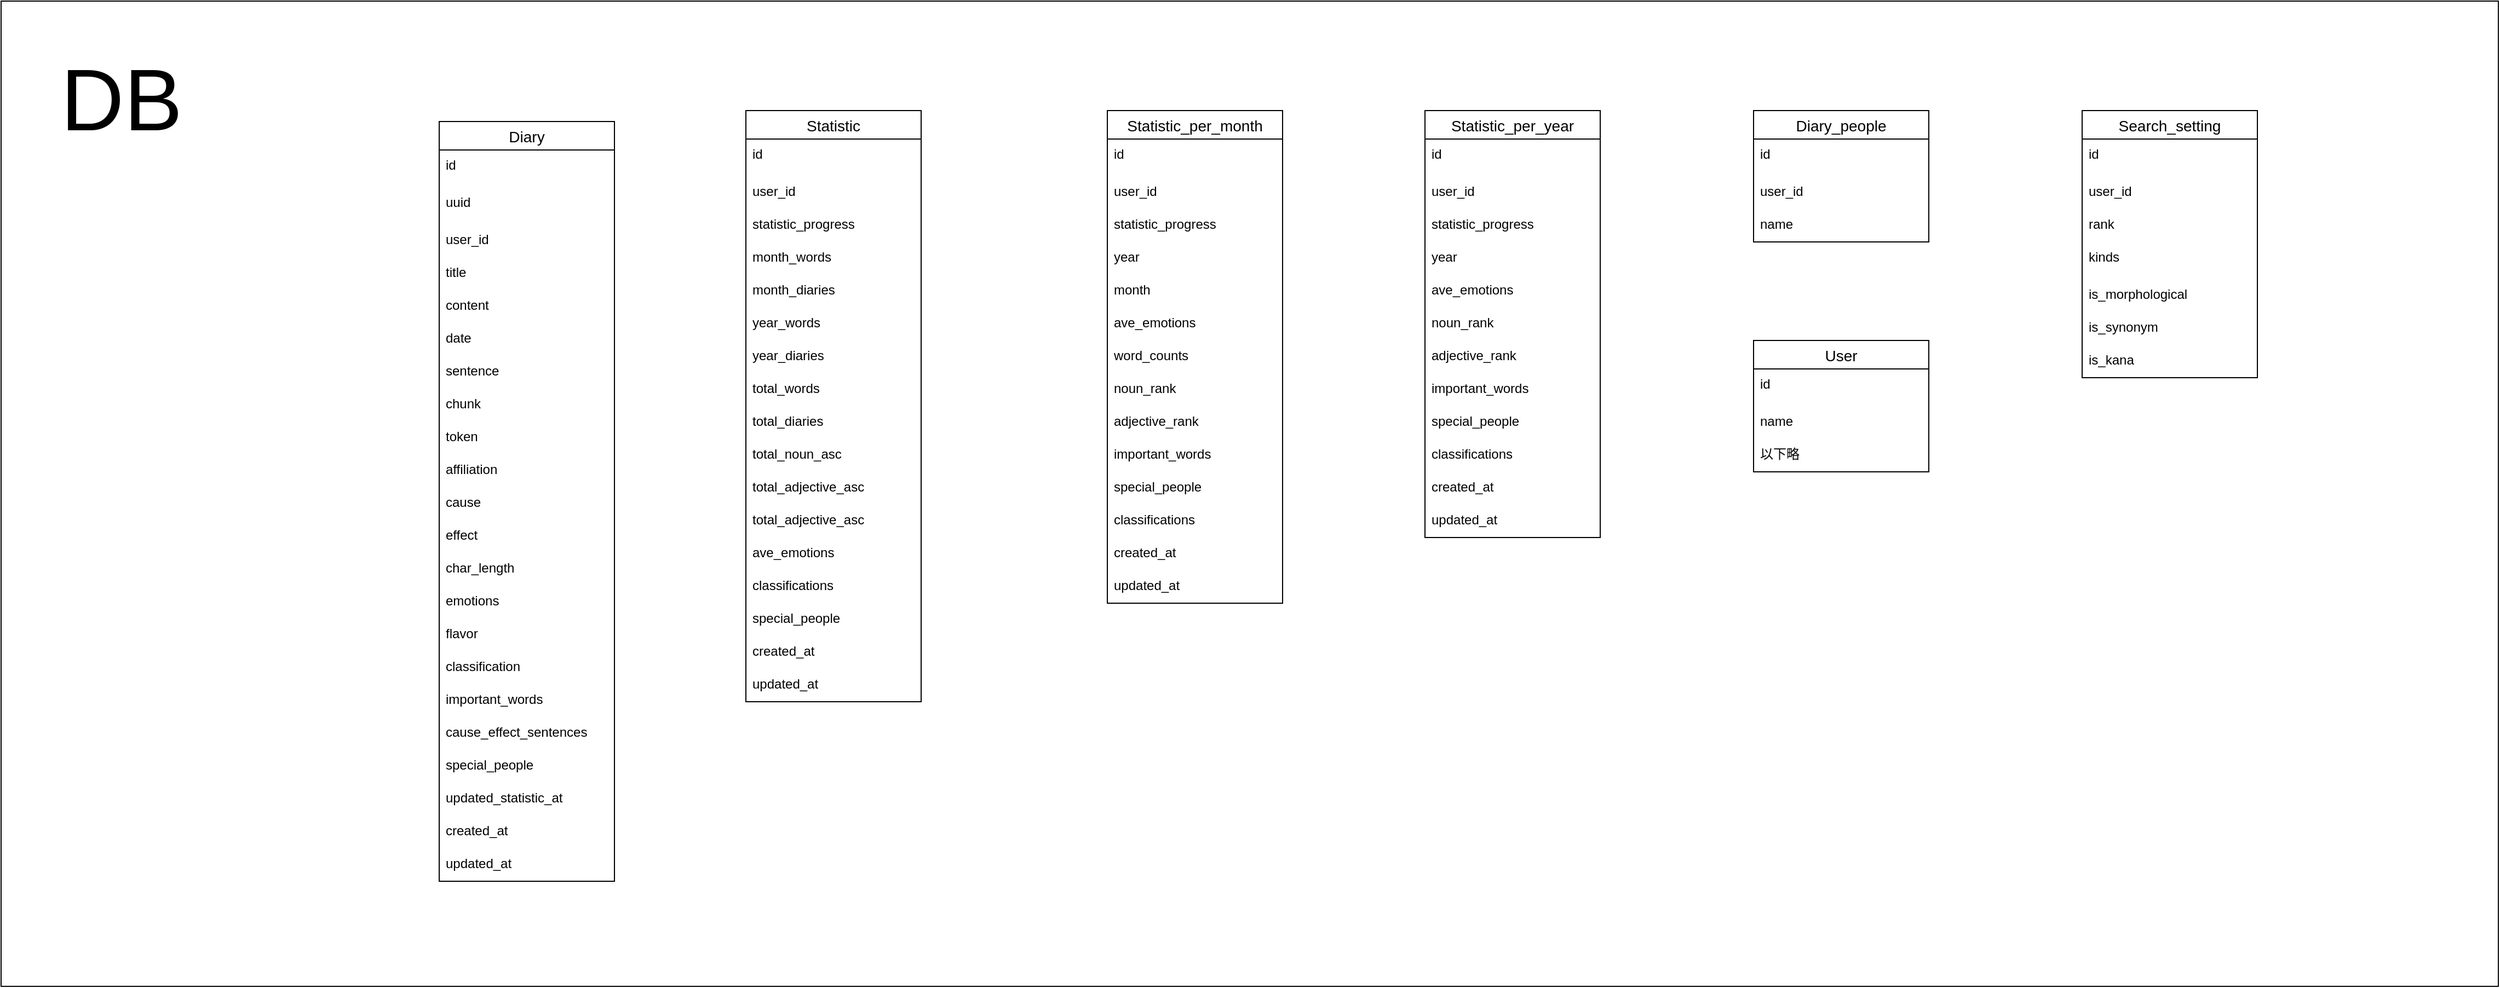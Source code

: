<mxfile>
    <diagram id="qtfk5og69BgMeNozcCLc" name="Page-1">
        <mxGraphModel dx="1395" dy="1540" grid="1" gridSize="10" guides="1" tooltips="1" connect="1" arrows="1" fold="1" page="1" pageScale="1" pageWidth="827" pageHeight="1169" math="0" shadow="0">
            <root>
                <mxCell id="0"/>
                <mxCell id="1" parent="0"/>
                <mxCell id="g4WrYvB8RdJQh1RJ1ry5-81" value="" style="rounded=0;whiteSpace=wrap;html=1;fillColor=none;" parent="1" vertex="1">
                    <mxGeometry x="-230" y="-210" width="2280" height="900" as="geometry"/>
                </mxCell>
                <mxCell id="g4WrYvB8RdJQh1RJ1ry5-2" value="Statistic" style="swimlane;fontStyle=0;childLayout=stackLayout;horizontal=1;startSize=26;horizontalStack=0;resizeParent=1;resizeParentMax=0;resizeLast=0;collapsible=1;marginBottom=0;align=center;fontSize=14;" parent="1" vertex="1">
                    <mxGeometry x="450" y="-110" width="160" height="540" as="geometry"/>
                </mxCell>
                <mxCell id="g4WrYvB8RdJQh1RJ1ry5-3" value="id" style="text;strokeColor=none;fillColor=none;spacingLeft=4;spacingRight=4;overflow=hidden;rotatable=0;points=[[0,0.5],[1,0.5]];portConstraint=eastwest;fontSize=12;" parent="g4WrYvB8RdJQh1RJ1ry5-2" vertex="1">
                    <mxGeometry y="26" width="160" height="34" as="geometry"/>
                </mxCell>
                <mxCell id="g4WrYvB8RdJQh1RJ1ry5-29" value="user_id" style="text;strokeColor=none;fillColor=none;spacingLeft=4;spacingRight=4;overflow=hidden;rotatable=0;points=[[0,0.5],[1,0.5]];portConstraint=eastwest;fontSize=12;" parent="g4WrYvB8RdJQh1RJ1ry5-2" vertex="1">
                    <mxGeometry y="60" width="160" height="30" as="geometry"/>
                </mxCell>
                <mxCell id="g4WrYvB8RdJQh1RJ1ry5-40" value="statistic_progress" style="text;strokeColor=none;fillColor=none;spacingLeft=4;spacingRight=4;overflow=hidden;rotatable=0;points=[[0,0.5],[1,0.5]];portConstraint=eastwest;fontSize=12;" parent="g4WrYvB8RdJQh1RJ1ry5-2" vertex="1">
                    <mxGeometry y="90" width="160" height="30" as="geometry"/>
                </mxCell>
                <mxCell id="g4WrYvB8RdJQh1RJ1ry5-39" value="month_words" style="text;strokeColor=none;fillColor=none;spacingLeft=4;spacingRight=4;overflow=hidden;rotatable=0;points=[[0,0.5],[1,0.5]];portConstraint=eastwest;fontSize=12;" parent="g4WrYvB8RdJQh1RJ1ry5-2" vertex="1">
                    <mxGeometry y="120" width="160" height="30" as="geometry"/>
                </mxCell>
                <mxCell id="g4WrYvB8RdJQh1RJ1ry5-38" value="month_diaries" style="text;strokeColor=none;fillColor=none;spacingLeft=4;spacingRight=4;overflow=hidden;rotatable=0;points=[[0,0.5],[1,0.5]];portConstraint=eastwest;fontSize=12;" parent="g4WrYvB8RdJQh1RJ1ry5-2" vertex="1">
                    <mxGeometry y="150" width="160" height="30" as="geometry"/>
                </mxCell>
                <mxCell id="g4WrYvB8RdJQh1RJ1ry5-28" value="year_words" style="text;strokeColor=none;fillColor=none;spacingLeft=4;spacingRight=4;overflow=hidden;rotatable=0;points=[[0,0.5],[1,0.5]];portConstraint=eastwest;fontSize=12;" parent="g4WrYvB8RdJQh1RJ1ry5-2" vertex="1">
                    <mxGeometry y="180" width="160" height="30" as="geometry"/>
                </mxCell>
                <mxCell id="g4WrYvB8RdJQh1RJ1ry5-43" value="year_diaries" style="text;strokeColor=none;fillColor=none;spacingLeft=4;spacingRight=4;overflow=hidden;rotatable=0;points=[[0,0.5],[1,0.5]];portConstraint=eastwest;fontSize=12;" parent="g4WrYvB8RdJQh1RJ1ry5-2" vertex="1">
                    <mxGeometry y="210" width="160" height="30" as="geometry"/>
                </mxCell>
                <mxCell id="g4WrYvB8RdJQh1RJ1ry5-41" value="total_words" style="text;strokeColor=none;fillColor=none;spacingLeft=4;spacingRight=4;overflow=hidden;rotatable=0;points=[[0,0.5],[1,0.5]];portConstraint=eastwest;fontSize=12;" parent="g4WrYvB8RdJQh1RJ1ry5-2" vertex="1">
                    <mxGeometry y="240" width="160" height="30" as="geometry"/>
                </mxCell>
                <mxCell id="g4WrYvB8RdJQh1RJ1ry5-4" value="total_diaries" style="text;strokeColor=none;fillColor=none;spacingLeft=4;spacingRight=4;overflow=hidden;rotatable=0;points=[[0,0.5],[1,0.5]];portConstraint=eastwest;fontSize=12;" parent="g4WrYvB8RdJQh1RJ1ry5-2" vertex="1">
                    <mxGeometry y="270" width="160" height="30" as="geometry"/>
                </mxCell>
                <mxCell id="g4WrYvB8RdJQh1RJ1ry5-34" value="total_noun_asc" style="text;strokeColor=none;fillColor=none;spacingLeft=4;spacingRight=4;overflow=hidden;rotatable=0;points=[[0,0.5],[1,0.5]];portConstraint=eastwest;fontSize=12;" parent="g4WrYvB8RdJQh1RJ1ry5-2" vertex="1">
                    <mxGeometry y="300" width="160" height="30" as="geometry"/>
                </mxCell>
                <mxCell id="g4WrYvB8RdJQh1RJ1ry5-32" value="total_adjective_asc" style="text;strokeColor=none;fillColor=none;spacingLeft=4;spacingRight=4;overflow=hidden;rotatable=0;points=[[0,0.5],[1,0.5]];portConstraint=eastwest;fontSize=12;" parent="g4WrYvB8RdJQh1RJ1ry5-2" vertex="1">
                    <mxGeometry y="330" width="160" height="30" as="geometry"/>
                </mxCell>
                <mxCell id="g4WrYvB8RdJQh1RJ1ry5-42" value="total_adjective_asc" style="text;strokeColor=none;fillColor=none;spacingLeft=4;spacingRight=4;overflow=hidden;rotatable=0;points=[[0,0.5],[1,0.5]];portConstraint=eastwest;fontSize=12;" parent="g4WrYvB8RdJQh1RJ1ry5-2" vertex="1">
                    <mxGeometry y="360" width="160" height="30" as="geometry"/>
                </mxCell>
                <mxCell id="g4WrYvB8RdJQh1RJ1ry5-36" value="ave_emotions" style="text;strokeColor=none;fillColor=none;spacingLeft=4;spacingRight=4;overflow=hidden;rotatable=0;points=[[0,0.5],[1,0.5]];portConstraint=eastwest;fontSize=12;" parent="g4WrYvB8RdJQh1RJ1ry5-2" vertex="1">
                    <mxGeometry y="390" width="160" height="30" as="geometry"/>
                </mxCell>
                <mxCell id="g4WrYvB8RdJQh1RJ1ry5-35" value="classifications" style="text;strokeColor=none;fillColor=none;spacingLeft=4;spacingRight=4;overflow=hidden;rotatable=0;points=[[0,0.5],[1,0.5]];portConstraint=eastwest;fontSize=12;" parent="g4WrYvB8RdJQh1RJ1ry5-2" vertex="1">
                    <mxGeometry y="420" width="160" height="30" as="geometry"/>
                </mxCell>
                <mxCell id="g4WrYvB8RdJQh1RJ1ry5-30" value="special_people" style="text;strokeColor=none;fillColor=none;spacingLeft=4;spacingRight=4;overflow=hidden;rotatable=0;points=[[0,0.5],[1,0.5]];portConstraint=eastwest;fontSize=12;" parent="g4WrYvB8RdJQh1RJ1ry5-2" vertex="1">
                    <mxGeometry y="450" width="160" height="30" as="geometry"/>
                </mxCell>
                <mxCell id="g4WrYvB8RdJQh1RJ1ry5-33" value="created_at" style="text;strokeColor=none;fillColor=none;spacingLeft=4;spacingRight=4;overflow=hidden;rotatable=0;points=[[0,0.5],[1,0.5]];portConstraint=eastwest;fontSize=12;" parent="g4WrYvB8RdJQh1RJ1ry5-2" vertex="1">
                    <mxGeometry y="480" width="160" height="30" as="geometry"/>
                </mxCell>
                <mxCell id="g4WrYvB8RdJQh1RJ1ry5-31" value="updated_at" style="text;strokeColor=none;fillColor=none;spacingLeft=4;spacingRight=4;overflow=hidden;rotatable=0;points=[[0,0.5],[1,0.5]];portConstraint=eastwest;fontSize=12;" parent="g4WrYvB8RdJQh1RJ1ry5-2" vertex="1">
                    <mxGeometry y="510" width="160" height="30" as="geometry"/>
                </mxCell>
                <mxCell id="g4WrYvB8RdJQh1RJ1ry5-44" value="Statistic_per_month" style="swimlane;fontStyle=0;childLayout=stackLayout;horizontal=1;startSize=26;horizontalStack=0;resizeParent=1;resizeParentMax=0;resizeLast=0;collapsible=1;marginBottom=0;align=center;fontSize=14;" parent="1" vertex="1">
                    <mxGeometry x="780" y="-110" width="160" height="450" as="geometry"/>
                </mxCell>
                <mxCell id="g4WrYvB8RdJQh1RJ1ry5-45" value="id" style="text;strokeColor=none;fillColor=none;spacingLeft=4;spacingRight=4;overflow=hidden;rotatable=0;points=[[0,0.5],[1,0.5]];portConstraint=eastwest;fontSize=12;" parent="g4WrYvB8RdJQh1RJ1ry5-44" vertex="1">
                    <mxGeometry y="26" width="160" height="34" as="geometry"/>
                </mxCell>
                <mxCell id="g4WrYvB8RdJQh1RJ1ry5-46" value="user_id" style="text;strokeColor=none;fillColor=none;spacingLeft=4;spacingRight=4;overflow=hidden;rotatable=0;points=[[0,0.5],[1,0.5]];portConstraint=eastwest;fontSize=12;" parent="g4WrYvB8RdJQh1RJ1ry5-44" vertex="1">
                    <mxGeometry y="60" width="160" height="30" as="geometry"/>
                </mxCell>
                <mxCell id="g4WrYvB8RdJQh1RJ1ry5-63" value="statistic_progress" style="text;strokeColor=none;fillColor=none;spacingLeft=4;spacingRight=4;overflow=hidden;rotatable=0;points=[[0,0.5],[1,0.5]];portConstraint=eastwest;fontSize=12;" parent="g4WrYvB8RdJQh1RJ1ry5-44" vertex="1">
                    <mxGeometry y="90" width="160" height="30" as="geometry"/>
                </mxCell>
                <mxCell id="g4WrYvB8RdJQh1RJ1ry5-47" value="year" style="text;strokeColor=none;fillColor=none;spacingLeft=4;spacingRight=4;overflow=hidden;rotatable=0;points=[[0,0.5],[1,0.5]];portConstraint=eastwest;fontSize=12;" parent="g4WrYvB8RdJQh1RJ1ry5-44" vertex="1">
                    <mxGeometry y="120" width="160" height="30" as="geometry"/>
                </mxCell>
                <mxCell id="g4WrYvB8RdJQh1RJ1ry5-48" value="month" style="text;strokeColor=none;fillColor=none;spacingLeft=4;spacingRight=4;overflow=hidden;rotatable=0;points=[[0,0.5],[1,0.5]];portConstraint=eastwest;fontSize=12;" parent="g4WrYvB8RdJQh1RJ1ry5-44" vertex="1">
                    <mxGeometry y="150" width="160" height="30" as="geometry"/>
                </mxCell>
                <mxCell id="g4WrYvB8RdJQh1RJ1ry5-49" value="ave_emotions" style="text;strokeColor=none;fillColor=none;spacingLeft=4;spacingRight=4;overflow=hidden;rotatable=0;points=[[0,0.5],[1,0.5]];portConstraint=eastwest;fontSize=12;" parent="g4WrYvB8RdJQh1RJ1ry5-44" vertex="1">
                    <mxGeometry y="180" width="160" height="30" as="geometry"/>
                </mxCell>
                <mxCell id="g4WrYvB8RdJQh1RJ1ry5-50" value="word_counts" style="text;strokeColor=none;fillColor=none;spacingLeft=4;spacingRight=4;overflow=hidden;rotatable=0;points=[[0,0.5],[1,0.5]];portConstraint=eastwest;fontSize=12;" parent="g4WrYvB8RdJQh1RJ1ry5-44" vertex="1">
                    <mxGeometry y="210" width="160" height="30" as="geometry"/>
                </mxCell>
                <mxCell id="g4WrYvB8RdJQh1RJ1ry5-51" value="noun_rank" style="text;strokeColor=none;fillColor=none;spacingLeft=4;spacingRight=4;overflow=hidden;rotatable=0;points=[[0,0.5],[1,0.5]];portConstraint=eastwest;fontSize=12;" parent="g4WrYvB8RdJQh1RJ1ry5-44" vertex="1">
                    <mxGeometry y="240" width="160" height="30" as="geometry"/>
                </mxCell>
                <mxCell id="g4WrYvB8RdJQh1RJ1ry5-52" value="adjective_rank" style="text;strokeColor=none;fillColor=none;spacingLeft=4;spacingRight=4;overflow=hidden;rotatable=0;points=[[0,0.5],[1,0.5]];portConstraint=eastwest;fontSize=12;" parent="g4WrYvB8RdJQh1RJ1ry5-44" vertex="1">
                    <mxGeometry y="270" width="160" height="30" as="geometry"/>
                </mxCell>
                <mxCell id="g4WrYvB8RdJQh1RJ1ry5-53" value="important_words" style="text;strokeColor=none;fillColor=none;spacingLeft=4;spacingRight=4;overflow=hidden;rotatable=0;points=[[0,0.5],[1,0.5]];portConstraint=eastwest;fontSize=12;" parent="g4WrYvB8RdJQh1RJ1ry5-44" vertex="1">
                    <mxGeometry y="300" width="160" height="30" as="geometry"/>
                </mxCell>
                <mxCell id="g4WrYvB8RdJQh1RJ1ry5-54" value="special_people" style="text;strokeColor=none;fillColor=none;spacingLeft=4;spacingRight=4;overflow=hidden;rotatable=0;points=[[0,0.5],[1,0.5]];portConstraint=eastwest;fontSize=12;" parent="g4WrYvB8RdJQh1RJ1ry5-44" vertex="1">
                    <mxGeometry y="330" width="160" height="30" as="geometry"/>
                </mxCell>
                <mxCell id="g4WrYvB8RdJQh1RJ1ry5-55" value="classifications" style="text;strokeColor=none;fillColor=none;spacingLeft=4;spacingRight=4;overflow=hidden;rotatable=0;points=[[0,0.5],[1,0.5]];portConstraint=eastwest;fontSize=12;" parent="g4WrYvB8RdJQh1RJ1ry5-44" vertex="1">
                    <mxGeometry y="360" width="160" height="30" as="geometry"/>
                </mxCell>
                <mxCell id="g4WrYvB8RdJQh1RJ1ry5-60" value="created_at" style="text;strokeColor=none;fillColor=none;spacingLeft=4;spacingRight=4;overflow=hidden;rotatable=0;points=[[0,0.5],[1,0.5]];portConstraint=eastwest;fontSize=12;" parent="g4WrYvB8RdJQh1RJ1ry5-44" vertex="1">
                    <mxGeometry y="390" width="160" height="30" as="geometry"/>
                </mxCell>
                <mxCell id="g4WrYvB8RdJQh1RJ1ry5-61" value="updated_at" style="text;strokeColor=none;fillColor=none;spacingLeft=4;spacingRight=4;overflow=hidden;rotatable=0;points=[[0,0.5],[1,0.5]];portConstraint=eastwest;fontSize=12;" parent="g4WrYvB8RdJQh1RJ1ry5-44" vertex="1">
                    <mxGeometry y="420" width="160" height="30" as="geometry"/>
                </mxCell>
                <mxCell id="g4WrYvB8RdJQh1RJ1ry5-64" value="Statistic_per_year" style="swimlane;fontStyle=0;childLayout=stackLayout;horizontal=1;startSize=26;horizontalStack=0;resizeParent=1;resizeParentMax=0;resizeLast=0;collapsible=1;marginBottom=0;align=center;fontSize=14;" parent="1" vertex="1">
                    <mxGeometry x="1070" y="-110" width="160" height="390" as="geometry"/>
                </mxCell>
                <mxCell id="g4WrYvB8RdJQh1RJ1ry5-65" value="id" style="text;strokeColor=none;fillColor=none;spacingLeft=4;spacingRight=4;overflow=hidden;rotatable=0;points=[[0,0.5],[1,0.5]];portConstraint=eastwest;fontSize=12;" parent="g4WrYvB8RdJQh1RJ1ry5-64" vertex="1">
                    <mxGeometry y="26" width="160" height="34" as="geometry"/>
                </mxCell>
                <mxCell id="g4WrYvB8RdJQh1RJ1ry5-66" value="user_id" style="text;strokeColor=none;fillColor=none;spacingLeft=4;spacingRight=4;overflow=hidden;rotatable=0;points=[[0,0.5],[1,0.5]];portConstraint=eastwest;fontSize=12;" parent="g4WrYvB8RdJQh1RJ1ry5-64" vertex="1">
                    <mxGeometry y="60" width="160" height="30" as="geometry"/>
                </mxCell>
                <mxCell id="g4WrYvB8RdJQh1RJ1ry5-67" value="statistic_progress" style="text;strokeColor=none;fillColor=none;spacingLeft=4;spacingRight=4;overflow=hidden;rotatable=0;points=[[0,0.5],[1,0.5]];portConstraint=eastwest;fontSize=12;" parent="g4WrYvB8RdJQh1RJ1ry5-64" vertex="1">
                    <mxGeometry y="90" width="160" height="30" as="geometry"/>
                </mxCell>
                <mxCell id="g4WrYvB8RdJQh1RJ1ry5-68" value="year" style="text;strokeColor=none;fillColor=none;spacingLeft=4;spacingRight=4;overflow=hidden;rotatable=0;points=[[0,0.5],[1,0.5]];portConstraint=eastwest;fontSize=12;" parent="g4WrYvB8RdJQh1RJ1ry5-64" vertex="1">
                    <mxGeometry y="120" width="160" height="30" as="geometry"/>
                </mxCell>
                <mxCell id="g4WrYvB8RdJQh1RJ1ry5-70" value="ave_emotions" style="text;strokeColor=none;fillColor=none;spacingLeft=4;spacingRight=4;overflow=hidden;rotatable=0;points=[[0,0.5],[1,0.5]];portConstraint=eastwest;fontSize=12;" parent="g4WrYvB8RdJQh1RJ1ry5-64" vertex="1">
                    <mxGeometry y="150" width="160" height="30" as="geometry"/>
                </mxCell>
                <mxCell id="g4WrYvB8RdJQh1RJ1ry5-72" value="noun_rank" style="text;strokeColor=none;fillColor=none;spacingLeft=4;spacingRight=4;overflow=hidden;rotatable=0;points=[[0,0.5],[1,0.5]];portConstraint=eastwest;fontSize=12;" parent="g4WrYvB8RdJQh1RJ1ry5-64" vertex="1">
                    <mxGeometry y="180" width="160" height="30" as="geometry"/>
                </mxCell>
                <mxCell id="g4WrYvB8RdJQh1RJ1ry5-73" value="adjective_rank" style="text;strokeColor=none;fillColor=none;spacingLeft=4;spacingRight=4;overflow=hidden;rotatable=0;points=[[0,0.5],[1,0.5]];portConstraint=eastwest;fontSize=12;" parent="g4WrYvB8RdJQh1RJ1ry5-64" vertex="1">
                    <mxGeometry y="210" width="160" height="30" as="geometry"/>
                </mxCell>
                <mxCell id="g4WrYvB8RdJQh1RJ1ry5-74" value="important_words" style="text;strokeColor=none;fillColor=none;spacingLeft=4;spacingRight=4;overflow=hidden;rotatable=0;points=[[0,0.5],[1,0.5]];portConstraint=eastwest;fontSize=12;" parent="g4WrYvB8RdJQh1RJ1ry5-64" vertex="1">
                    <mxGeometry y="240" width="160" height="30" as="geometry"/>
                </mxCell>
                <mxCell id="g4WrYvB8RdJQh1RJ1ry5-75" value="special_people" style="text;strokeColor=none;fillColor=none;spacingLeft=4;spacingRight=4;overflow=hidden;rotatable=0;points=[[0,0.5],[1,0.5]];portConstraint=eastwest;fontSize=12;" parent="g4WrYvB8RdJQh1RJ1ry5-64" vertex="1">
                    <mxGeometry y="270" width="160" height="30" as="geometry"/>
                </mxCell>
                <mxCell id="g4WrYvB8RdJQh1RJ1ry5-76" value="classifications" style="text;strokeColor=none;fillColor=none;spacingLeft=4;spacingRight=4;overflow=hidden;rotatable=0;points=[[0,0.5],[1,0.5]];portConstraint=eastwest;fontSize=12;" parent="g4WrYvB8RdJQh1RJ1ry5-64" vertex="1">
                    <mxGeometry y="300" width="160" height="30" as="geometry"/>
                </mxCell>
                <mxCell id="g4WrYvB8RdJQh1RJ1ry5-77" value="created_at" style="text;strokeColor=none;fillColor=none;spacingLeft=4;spacingRight=4;overflow=hidden;rotatable=0;points=[[0,0.5],[1,0.5]];portConstraint=eastwest;fontSize=12;" parent="g4WrYvB8RdJQh1RJ1ry5-64" vertex="1">
                    <mxGeometry y="330" width="160" height="30" as="geometry"/>
                </mxCell>
                <mxCell id="g4WrYvB8RdJQh1RJ1ry5-78" value="updated_at" style="text;strokeColor=none;fillColor=none;spacingLeft=4;spacingRight=4;overflow=hidden;rotatable=0;points=[[0,0.5],[1,0.5]];portConstraint=eastwest;fontSize=12;" parent="g4WrYvB8RdJQh1RJ1ry5-64" vertex="1">
                    <mxGeometry y="360" width="160" height="30" as="geometry"/>
                </mxCell>
                <mxCell id="g4WrYvB8RdJQh1RJ1ry5-82" value="&lt;font style=&quot;font-size: 80px&quot;&gt;DB&lt;/font&gt;" style="text;html=1;strokeColor=none;fillColor=none;align=center;verticalAlign=middle;whiteSpace=wrap;rounded=0;" parent="1" vertex="1">
                    <mxGeometry x="-140" y="-130" width="40" height="20" as="geometry"/>
                </mxCell>
                <mxCell id="g4WrYvB8RdJQh1RJ1ry5-83" value="Diary_people" style="swimlane;fontStyle=0;childLayout=stackLayout;horizontal=1;startSize=26;horizontalStack=0;resizeParent=1;resizeParentMax=0;resizeLast=0;collapsible=1;marginBottom=0;align=center;fontSize=14;" parent="1" vertex="1">
                    <mxGeometry x="1370" y="-110" width="160" height="120" as="geometry"/>
                </mxCell>
                <mxCell id="g4WrYvB8RdJQh1RJ1ry5-84" value="id" style="text;strokeColor=none;fillColor=none;spacingLeft=4;spacingRight=4;overflow=hidden;rotatable=0;points=[[0,0.5],[1,0.5]];portConstraint=eastwest;fontSize=12;" parent="g4WrYvB8RdJQh1RJ1ry5-83" vertex="1">
                    <mxGeometry y="26" width="160" height="34" as="geometry"/>
                </mxCell>
                <mxCell id="g4WrYvB8RdJQh1RJ1ry5-85" value="user_id" style="text;strokeColor=none;fillColor=none;spacingLeft=4;spacingRight=4;overflow=hidden;rotatable=0;points=[[0,0.5],[1,0.5]];portConstraint=eastwest;fontSize=12;" parent="g4WrYvB8RdJQh1RJ1ry5-83" vertex="1">
                    <mxGeometry y="60" width="160" height="30" as="geometry"/>
                </mxCell>
                <mxCell id="g4WrYvB8RdJQh1RJ1ry5-86" value="name" style="text;strokeColor=none;fillColor=none;spacingLeft=4;spacingRight=4;overflow=hidden;rotatable=0;points=[[0,0.5],[1,0.5]];portConstraint=eastwest;fontSize=12;" parent="g4WrYvB8RdJQh1RJ1ry5-83" vertex="1">
                    <mxGeometry y="90" width="160" height="30" as="geometry"/>
                </mxCell>
                <mxCell id="g4WrYvB8RdJQh1RJ1ry5-96" value="Search_setting" style="swimlane;fontStyle=0;childLayout=stackLayout;horizontal=1;startSize=26;horizontalStack=0;resizeParent=1;resizeParentMax=0;resizeLast=0;collapsible=1;marginBottom=0;align=center;fontSize=14;" parent="1" vertex="1">
                    <mxGeometry x="1670" y="-110" width="160" height="244" as="geometry"/>
                </mxCell>
                <mxCell id="g4WrYvB8RdJQh1RJ1ry5-97" value="id" style="text;strokeColor=none;fillColor=none;spacingLeft=4;spacingRight=4;overflow=hidden;rotatable=0;points=[[0,0.5],[1,0.5]];portConstraint=eastwest;fontSize=12;" parent="g4WrYvB8RdJQh1RJ1ry5-96" vertex="1">
                    <mxGeometry y="26" width="160" height="34" as="geometry"/>
                </mxCell>
                <mxCell id="g4WrYvB8RdJQh1RJ1ry5-98" value="user_id" style="text;strokeColor=none;fillColor=none;spacingLeft=4;spacingRight=4;overflow=hidden;rotatable=0;points=[[0,0.5],[1,0.5]];portConstraint=eastwest;fontSize=12;" parent="g4WrYvB8RdJQh1RJ1ry5-96" vertex="1">
                    <mxGeometry y="60" width="160" height="30" as="geometry"/>
                </mxCell>
                <mxCell id="g4WrYvB8RdJQh1RJ1ry5-99" value="rank" style="text;strokeColor=none;fillColor=none;spacingLeft=4;spacingRight=4;overflow=hidden;rotatable=0;points=[[0,0.5],[1,0.5]];portConstraint=eastwest;fontSize=12;" parent="g4WrYvB8RdJQh1RJ1ry5-96" vertex="1">
                    <mxGeometry y="90" width="160" height="30" as="geometry"/>
                </mxCell>
                <mxCell id="g4WrYvB8RdJQh1RJ1ry5-100" value="kinds" style="text;strokeColor=none;fillColor=none;spacingLeft=4;spacingRight=4;overflow=hidden;rotatable=0;points=[[0,0.5],[1,0.5]];portConstraint=eastwest;fontSize=12;" parent="g4WrYvB8RdJQh1RJ1ry5-96" vertex="1">
                    <mxGeometry y="120" width="160" height="34" as="geometry"/>
                </mxCell>
                <mxCell id="g4WrYvB8RdJQh1RJ1ry5-101" value="is_morphological" style="text;strokeColor=none;fillColor=none;spacingLeft=4;spacingRight=4;overflow=hidden;rotatable=0;points=[[0,0.5],[1,0.5]];portConstraint=eastwest;fontSize=12;" parent="g4WrYvB8RdJQh1RJ1ry5-96" vertex="1">
                    <mxGeometry y="154" width="160" height="30" as="geometry"/>
                </mxCell>
                <mxCell id="g4WrYvB8RdJQh1RJ1ry5-102" value="is_synonym" style="text;strokeColor=none;fillColor=none;spacingLeft=4;spacingRight=4;overflow=hidden;rotatable=0;points=[[0,0.5],[1,0.5]];portConstraint=eastwest;fontSize=12;" parent="g4WrYvB8RdJQh1RJ1ry5-96" vertex="1">
                    <mxGeometry y="184" width="160" height="30" as="geometry"/>
                </mxCell>
                <mxCell id="g4WrYvB8RdJQh1RJ1ry5-103" value="is_kana" style="text;strokeColor=none;fillColor=none;spacingLeft=4;spacingRight=4;overflow=hidden;rotatable=0;points=[[0,0.5],[1,0.5]];portConstraint=eastwest;fontSize=12;" parent="g4WrYvB8RdJQh1RJ1ry5-96" vertex="1">
                    <mxGeometry y="214" width="160" height="30" as="geometry"/>
                </mxCell>
                <mxCell id="g4WrYvB8RdJQh1RJ1ry5-105" value="Diary" style="swimlane;fontStyle=0;childLayout=stackLayout;horizontal=1;startSize=26;horizontalStack=0;resizeParent=1;resizeParentMax=0;resizeLast=0;collapsible=1;marginBottom=0;align=center;fontSize=14;" parent="1" vertex="1">
                    <mxGeometry x="170" y="-100" width="160" height="694" as="geometry"/>
                </mxCell>
                <mxCell id="g4WrYvB8RdJQh1RJ1ry5-106" value="id" style="text;strokeColor=none;fillColor=none;spacingLeft=4;spacingRight=4;overflow=hidden;rotatable=0;points=[[0,0.5],[1,0.5]];portConstraint=eastwest;fontSize=12;" parent="g4WrYvB8RdJQh1RJ1ry5-105" vertex="1">
                    <mxGeometry y="26" width="160" height="34" as="geometry"/>
                </mxCell>
                <mxCell id="g4WrYvB8RdJQh1RJ1ry5-124" value="uuid" style="text;strokeColor=none;fillColor=none;spacingLeft=4;spacingRight=4;overflow=hidden;rotatable=0;points=[[0,0.5],[1,0.5]];portConstraint=eastwest;fontSize=12;" parent="g4WrYvB8RdJQh1RJ1ry5-105" vertex="1">
                    <mxGeometry y="60" width="160" height="34" as="geometry"/>
                </mxCell>
                <mxCell id="g4WrYvB8RdJQh1RJ1ry5-107" value="user_id" style="text;strokeColor=none;fillColor=none;spacingLeft=4;spacingRight=4;overflow=hidden;rotatable=0;points=[[0,0.5],[1,0.5]];portConstraint=eastwest;fontSize=12;" parent="g4WrYvB8RdJQh1RJ1ry5-105" vertex="1">
                    <mxGeometry y="94" width="160" height="30" as="geometry"/>
                </mxCell>
                <mxCell id="g4WrYvB8RdJQh1RJ1ry5-108" value="title" style="text;strokeColor=none;fillColor=none;spacingLeft=4;spacingRight=4;overflow=hidden;rotatable=0;points=[[0,0.5],[1,0.5]];portConstraint=eastwest;fontSize=12;" parent="g4WrYvB8RdJQh1RJ1ry5-105" vertex="1">
                    <mxGeometry y="124" width="160" height="30" as="geometry"/>
                </mxCell>
                <mxCell id="g4WrYvB8RdJQh1RJ1ry5-109" value="content" style="text;strokeColor=none;fillColor=none;spacingLeft=4;spacingRight=4;overflow=hidden;rotatable=0;points=[[0,0.5],[1,0.5]];portConstraint=eastwest;fontSize=12;" parent="g4WrYvB8RdJQh1RJ1ry5-105" vertex="1">
                    <mxGeometry y="154" width="160" height="30" as="geometry"/>
                </mxCell>
                <mxCell id="g4WrYvB8RdJQh1RJ1ry5-110" value="date" style="text;strokeColor=none;fillColor=none;spacingLeft=4;spacingRight=4;overflow=hidden;rotatable=0;points=[[0,0.5],[1,0.5]];portConstraint=eastwest;fontSize=12;" parent="g4WrYvB8RdJQh1RJ1ry5-105" vertex="1">
                    <mxGeometry y="184" width="160" height="30" as="geometry"/>
                </mxCell>
                <mxCell id="g4WrYvB8RdJQh1RJ1ry5-111" value="sentence" style="text;strokeColor=none;fillColor=none;spacingLeft=4;spacingRight=4;overflow=hidden;rotatable=0;points=[[0,0.5],[1,0.5]];portConstraint=eastwest;fontSize=12;" parent="g4WrYvB8RdJQh1RJ1ry5-105" vertex="1">
                    <mxGeometry y="214" width="160" height="30" as="geometry"/>
                </mxCell>
                <mxCell id="g4WrYvB8RdJQh1RJ1ry5-112" value="chunk" style="text;strokeColor=none;fillColor=none;spacingLeft=4;spacingRight=4;overflow=hidden;rotatable=0;points=[[0,0.5],[1,0.5]];portConstraint=eastwest;fontSize=12;" parent="g4WrYvB8RdJQh1RJ1ry5-105" vertex="1">
                    <mxGeometry y="244" width="160" height="30" as="geometry"/>
                </mxCell>
                <mxCell id="g4WrYvB8RdJQh1RJ1ry5-113" value="token" style="text;strokeColor=none;fillColor=none;spacingLeft=4;spacingRight=4;overflow=hidden;rotatable=0;points=[[0,0.5],[1,0.5]];portConstraint=eastwest;fontSize=12;" parent="g4WrYvB8RdJQh1RJ1ry5-105" vertex="1">
                    <mxGeometry y="274" width="160" height="30" as="geometry"/>
                </mxCell>
                <mxCell id="g4WrYvB8RdJQh1RJ1ry5-114" value="affiliation" style="text;strokeColor=none;fillColor=none;spacingLeft=4;spacingRight=4;overflow=hidden;rotatable=0;points=[[0,0.5],[1,0.5]];portConstraint=eastwest;fontSize=12;" parent="g4WrYvB8RdJQh1RJ1ry5-105" vertex="1">
                    <mxGeometry y="304" width="160" height="30" as="geometry"/>
                </mxCell>
                <mxCell id="g4WrYvB8RdJQh1RJ1ry5-115" value="cause" style="text;strokeColor=none;fillColor=none;spacingLeft=4;spacingRight=4;overflow=hidden;rotatable=0;points=[[0,0.5],[1,0.5]];portConstraint=eastwest;fontSize=12;" parent="g4WrYvB8RdJQh1RJ1ry5-105" vertex="1">
                    <mxGeometry y="334" width="160" height="30" as="geometry"/>
                </mxCell>
                <mxCell id="g4WrYvB8RdJQh1RJ1ry5-116" value="effect" style="text;strokeColor=none;fillColor=none;spacingLeft=4;spacingRight=4;overflow=hidden;rotatable=0;points=[[0,0.5],[1,0.5]];portConstraint=eastwest;fontSize=12;" parent="g4WrYvB8RdJQh1RJ1ry5-105" vertex="1">
                    <mxGeometry y="364" width="160" height="30" as="geometry"/>
                </mxCell>
                <mxCell id="g4WrYvB8RdJQh1RJ1ry5-117" value="char_length" style="text;strokeColor=none;fillColor=none;spacingLeft=4;spacingRight=4;overflow=hidden;rotatable=0;points=[[0,0.5],[1,0.5]];portConstraint=eastwest;fontSize=12;" parent="g4WrYvB8RdJQh1RJ1ry5-105" vertex="1">
                    <mxGeometry y="394" width="160" height="30" as="geometry"/>
                </mxCell>
                <mxCell id="g4WrYvB8RdJQh1RJ1ry5-118" value="emotions" style="text;strokeColor=none;fillColor=none;spacingLeft=4;spacingRight=4;overflow=hidden;rotatable=0;points=[[0,0.5],[1,0.5]];portConstraint=eastwest;fontSize=12;" parent="g4WrYvB8RdJQh1RJ1ry5-105" vertex="1">
                    <mxGeometry y="424" width="160" height="30" as="geometry"/>
                </mxCell>
                <mxCell id="g4WrYvB8RdJQh1RJ1ry5-119" value="flavor" style="text;strokeColor=none;fillColor=none;spacingLeft=4;spacingRight=4;overflow=hidden;rotatable=0;points=[[0,0.5],[1,0.5]];portConstraint=eastwest;fontSize=12;" parent="g4WrYvB8RdJQh1RJ1ry5-105" vertex="1">
                    <mxGeometry y="454" width="160" height="30" as="geometry"/>
                </mxCell>
                <mxCell id="g4WrYvB8RdJQh1RJ1ry5-120" value="classification" style="text;strokeColor=none;fillColor=none;spacingLeft=4;spacingRight=4;overflow=hidden;rotatable=0;points=[[0,0.5],[1,0.5]];portConstraint=eastwest;fontSize=12;" parent="g4WrYvB8RdJQh1RJ1ry5-105" vertex="1">
                    <mxGeometry y="484" width="160" height="30" as="geometry"/>
                </mxCell>
                <mxCell id="g4WrYvB8RdJQh1RJ1ry5-121" value="important_words" style="text;strokeColor=none;fillColor=none;spacingLeft=4;spacingRight=4;overflow=hidden;rotatable=0;points=[[0,0.5],[1,0.5]];portConstraint=eastwest;fontSize=12;" parent="g4WrYvB8RdJQh1RJ1ry5-105" vertex="1">
                    <mxGeometry y="514" width="160" height="30" as="geometry"/>
                </mxCell>
                <mxCell id="g4WrYvB8RdJQh1RJ1ry5-122" value="cause_effect_sentences" style="text;strokeColor=none;fillColor=none;spacingLeft=4;spacingRight=4;overflow=hidden;rotatable=0;points=[[0,0.5],[1,0.5]];portConstraint=eastwest;fontSize=12;" parent="g4WrYvB8RdJQh1RJ1ry5-105" vertex="1">
                    <mxGeometry y="544" width="160" height="30" as="geometry"/>
                </mxCell>
                <mxCell id="g4WrYvB8RdJQh1RJ1ry5-144" value="special_people" style="text;strokeColor=none;fillColor=none;spacingLeft=4;spacingRight=4;overflow=hidden;rotatable=0;points=[[0,0.5],[1,0.5]];portConstraint=eastwest;fontSize=12;" parent="g4WrYvB8RdJQh1RJ1ry5-105" vertex="1">
                    <mxGeometry y="574" width="160" height="30" as="geometry"/>
                </mxCell>
                <mxCell id="g4WrYvB8RdJQh1RJ1ry5-145" value="updated_statistic_at" style="text;strokeColor=none;fillColor=none;spacingLeft=4;spacingRight=4;overflow=hidden;rotatable=0;points=[[0,0.5],[1,0.5]];portConstraint=eastwest;fontSize=12;" parent="g4WrYvB8RdJQh1RJ1ry5-105" vertex="1">
                    <mxGeometry y="604" width="160" height="30" as="geometry"/>
                </mxCell>
                <mxCell id="g4WrYvB8RdJQh1RJ1ry5-146" value="created_at" style="text;strokeColor=none;fillColor=none;spacingLeft=4;spacingRight=4;overflow=hidden;rotatable=0;points=[[0,0.5],[1,0.5]];portConstraint=eastwest;fontSize=12;" parent="g4WrYvB8RdJQh1RJ1ry5-105" vertex="1">
                    <mxGeometry y="634" width="160" height="30" as="geometry"/>
                </mxCell>
                <mxCell id="g4WrYvB8RdJQh1RJ1ry5-147" value="updated_at" style="text;strokeColor=none;fillColor=none;spacingLeft=4;spacingRight=4;overflow=hidden;rotatable=0;points=[[0,0.5],[1,0.5]];portConstraint=eastwest;fontSize=12;" parent="g4WrYvB8RdJQh1RJ1ry5-105" vertex="1">
                    <mxGeometry y="664" width="160" height="30" as="geometry"/>
                </mxCell>
                <mxCell id="g4WrYvB8RdJQh1RJ1ry5-148" value="User" style="swimlane;fontStyle=0;childLayout=stackLayout;horizontal=1;startSize=26;horizontalStack=0;resizeParent=1;resizeParentMax=0;resizeLast=0;collapsible=1;marginBottom=0;align=center;fontSize=14;" parent="1" vertex="1">
                    <mxGeometry x="1370" y="100" width="160" height="120" as="geometry"/>
                </mxCell>
                <mxCell id="g4WrYvB8RdJQh1RJ1ry5-149" value="id" style="text;strokeColor=none;fillColor=none;spacingLeft=4;spacingRight=4;overflow=hidden;rotatable=0;points=[[0,0.5],[1,0.5]];portConstraint=eastwest;fontSize=12;" parent="g4WrYvB8RdJQh1RJ1ry5-148" vertex="1">
                    <mxGeometry y="26" width="160" height="34" as="geometry"/>
                </mxCell>
                <mxCell id="g4WrYvB8RdJQh1RJ1ry5-151" value="name" style="text;strokeColor=none;fillColor=none;spacingLeft=4;spacingRight=4;overflow=hidden;rotatable=0;points=[[0,0.5],[1,0.5]];portConstraint=eastwest;fontSize=12;" parent="g4WrYvB8RdJQh1RJ1ry5-148" vertex="1">
                    <mxGeometry y="60" width="160" height="30" as="geometry"/>
                </mxCell>
                <mxCell id="g4WrYvB8RdJQh1RJ1ry5-152" value="以下略" style="text;strokeColor=none;fillColor=none;spacingLeft=4;spacingRight=4;overflow=hidden;rotatable=0;points=[[0,0.5],[1,0.5]];portConstraint=eastwest;fontSize=12;" parent="g4WrYvB8RdJQh1RJ1ry5-148" vertex="1">
                    <mxGeometry y="90" width="160" height="30" as="geometry"/>
                </mxCell>
            </root>
        </mxGraphModel>
    </diagram>
</mxfile>